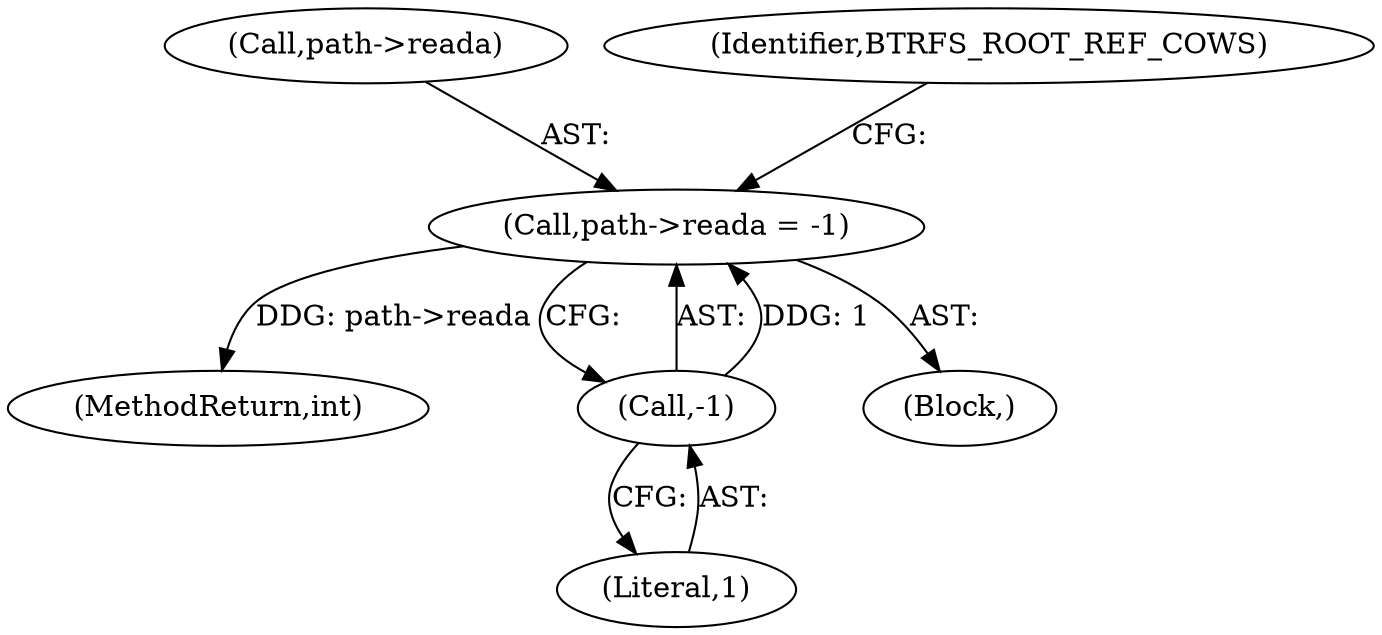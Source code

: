 digraph "0_linux_0305cd5f7fca85dae392b9ba85b116896eb7c1c7@API" {
"1000223" [label="(Call,path->reada = -1)"];
"1000227" [label="(Call,-1)"];
"1000224" [label="(Call,path->reada)"];
"1000228" [label="(Literal,1)"];
"1000227" [label="(Call,-1)"];
"1000223" [label="(Call,path->reada = -1)"];
"1000957" [label="(MethodReturn,int)"];
"1000232" [label="(Identifier,BTRFS_ROOT_REF_COWS)"];
"1000118" [label="(Block,)"];
"1000223" -> "1000118"  [label="AST: "];
"1000223" -> "1000227"  [label="CFG: "];
"1000224" -> "1000223"  [label="AST: "];
"1000227" -> "1000223"  [label="AST: "];
"1000232" -> "1000223"  [label="CFG: "];
"1000223" -> "1000957"  [label="DDG: path->reada"];
"1000227" -> "1000223"  [label="DDG: 1"];
"1000227" -> "1000228"  [label="CFG: "];
"1000228" -> "1000227"  [label="AST: "];
}
